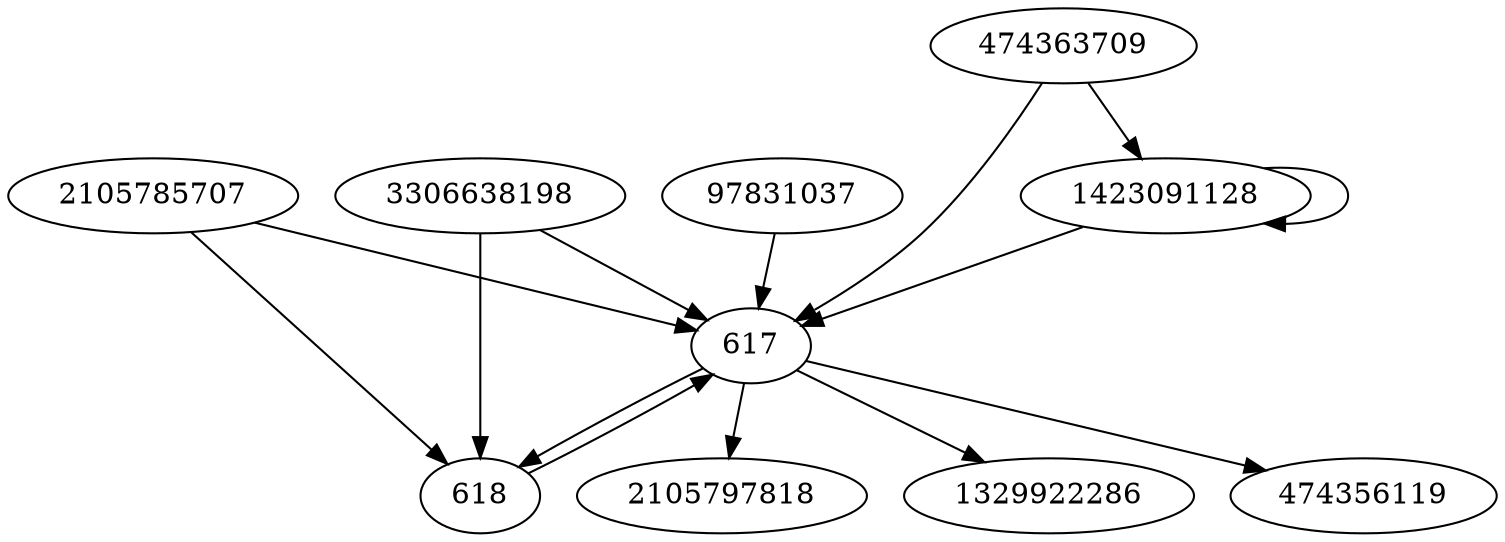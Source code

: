 digraph  {
617;
618;
2105785707;
1329922286;
97831037;
3306638198;
474356119;
1423091128;
2105797818;
474363709;
617 -> 474356119;
617 -> 2105797818;
617 -> 618;
617 -> 1329922286;
618 -> 617;
2105785707 -> 617;
2105785707 -> 618;
97831037 -> 617;
3306638198 -> 617;
3306638198 -> 618;
1423091128 -> 617;
1423091128 -> 1423091128;
474363709 -> 1423091128;
474363709 -> 617;
}
